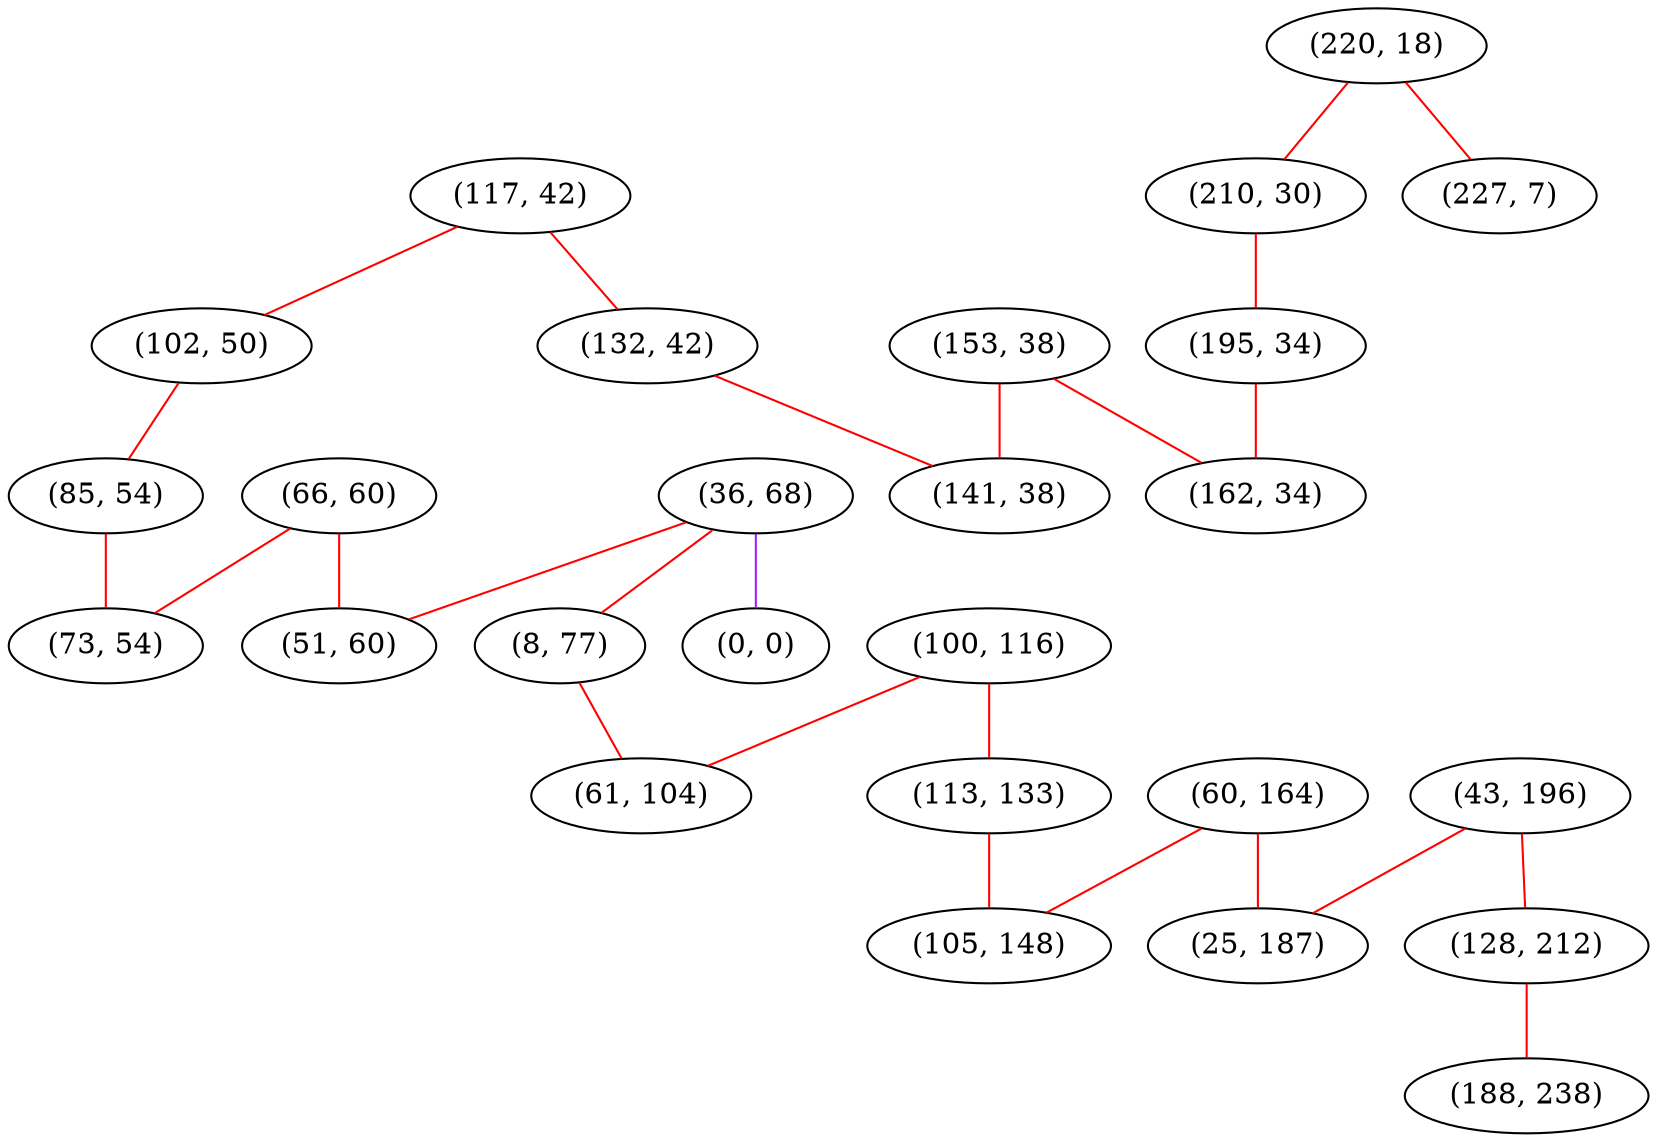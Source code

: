 graph "" {
"(66, 60)";
"(36, 68)";
"(60, 164)";
"(8, 77)";
"(100, 116)";
"(113, 133)";
"(43, 196)";
"(61, 104)";
"(0, 0)";
"(117, 42)";
"(220, 18)";
"(102, 50)";
"(51, 60)";
"(132, 42)";
"(128, 212)";
"(85, 54)";
"(153, 38)";
"(188, 238)";
"(210, 30)";
"(195, 34)";
"(105, 148)";
"(73, 54)";
"(141, 38)";
"(25, 187)";
"(162, 34)";
"(227, 7)";
"(66, 60)" -- "(73, 54)"  [color=red, key=0, weight=1];
"(66, 60)" -- "(51, 60)"  [color=red, key=0, weight=1];
"(36, 68)" -- "(51, 60)"  [color=red, key=0, weight=1];
"(36, 68)" -- "(0, 0)"  [color=purple, key=0, weight=4];
"(36, 68)" -- "(8, 77)"  [color=red, key=0, weight=1];
"(60, 164)" -- "(25, 187)"  [color=red, key=0, weight=1];
"(60, 164)" -- "(105, 148)"  [color=red, key=0, weight=1];
"(8, 77)" -- "(61, 104)"  [color=red, key=0, weight=1];
"(100, 116)" -- "(113, 133)"  [color=red, key=0, weight=1];
"(100, 116)" -- "(61, 104)"  [color=red, key=0, weight=1];
"(113, 133)" -- "(105, 148)"  [color=red, key=0, weight=1];
"(43, 196)" -- "(25, 187)"  [color=red, key=0, weight=1];
"(43, 196)" -- "(128, 212)"  [color=red, key=0, weight=1];
"(117, 42)" -- "(132, 42)"  [color=red, key=0, weight=1];
"(117, 42)" -- "(102, 50)"  [color=red, key=0, weight=1];
"(220, 18)" -- "(227, 7)"  [color=red, key=0, weight=1];
"(220, 18)" -- "(210, 30)"  [color=red, key=0, weight=1];
"(102, 50)" -- "(85, 54)"  [color=red, key=0, weight=1];
"(132, 42)" -- "(141, 38)"  [color=red, key=0, weight=1];
"(128, 212)" -- "(188, 238)"  [color=red, key=0, weight=1];
"(85, 54)" -- "(73, 54)"  [color=red, key=0, weight=1];
"(153, 38)" -- "(141, 38)"  [color=red, key=0, weight=1];
"(153, 38)" -- "(162, 34)"  [color=red, key=0, weight=1];
"(210, 30)" -- "(195, 34)"  [color=red, key=0, weight=1];
"(195, 34)" -- "(162, 34)"  [color=red, key=0, weight=1];
}

